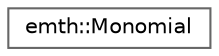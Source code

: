 digraph "Graphical Class Hierarchy"
{
 // LATEX_PDF_SIZE
  bgcolor="transparent";
  edge [fontname=Helvetica,fontsize=10,labelfontname=Helvetica,labelfontsize=10];
  node [fontname=Helvetica,fontsize=10,shape=box,height=0.2,width=0.4];
  rankdir="LR";
  Node0 [label="emth::Monomial",height=0.2,width=0.4,color="grey40", fillcolor="white", style="filled",URL="$classemth_1_1Monomial.html",tooltip="Class for representing and operating monomials."];
}
